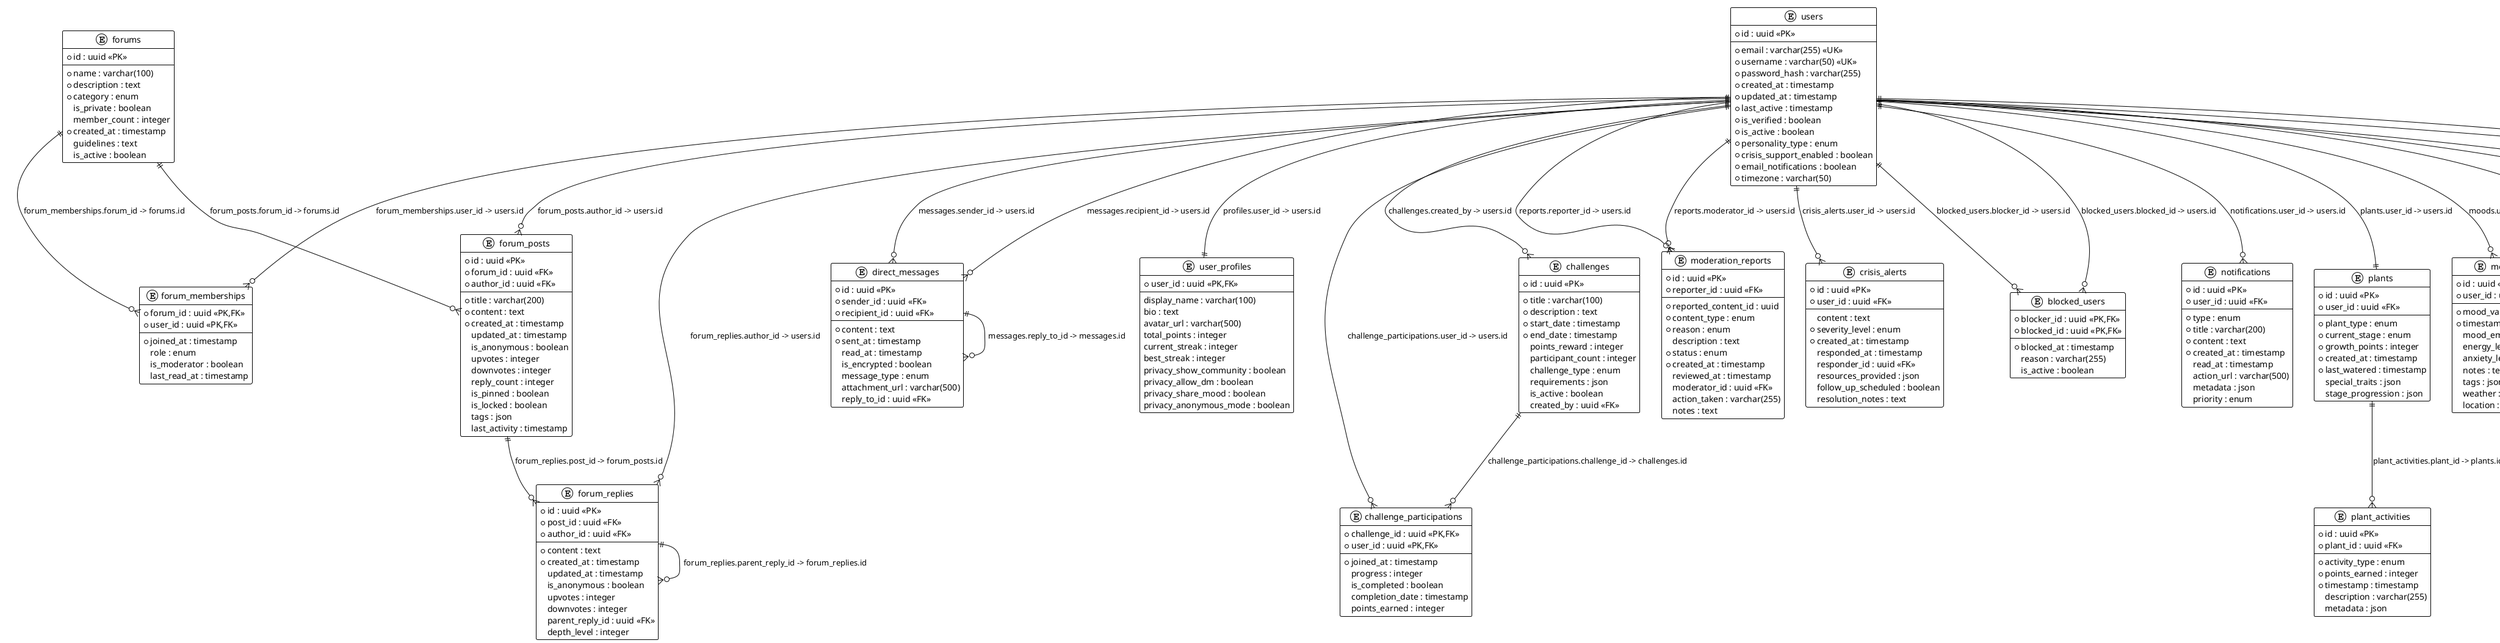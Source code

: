 @startuml
!theme plain

' User Management
entity "users" as users {
    * id : uuid <<PK>>
    --
    * email : varchar(255) <<UK>>
    * username : varchar(50) <<UK>>
    * password_hash : varchar(255)
    * created_at : timestamp
    * updated_at : timestamp
    * last_active : timestamp
    * is_verified : boolean
    * is_active : boolean
    * personality_type : enum
    * crisis_support_enabled : boolean
    * email_notifications : boolean
    * timezone : varchar(50)
}

entity "user_profiles" as profiles {
    * user_id : uuid <<PK,FK>>
    --
    display_name : varchar(100)
    bio : text
    avatar_url : varchar(500)
    total_points : integer
    current_streak : integer
    best_streak : integer
    privacy_show_community : boolean
    privacy_allow_dm : boolean
    privacy_share_mood : boolean
    privacy_anonymous_mode : boolean
}

' Plant System
entity "plants" as plants {
    * id : uuid <<PK>>
    * user_id : uuid <<FK>>
    --
    * plant_type : enum
    * current_stage : enum
    * growth_points : integer
    * created_at : timestamp
    * last_watered : timestamp
    special_traits : json
    stage_progression : json
}

entity "plant_activities" as plant_activities {
    * id : uuid <<PK>>
    * plant_id : uuid <<FK>>
    --
    * activity_type : enum
    * points_earned : integer
    * timestamp : timestamp
    description : varchar(255)
    metadata : json
}

' Wellness Data
entity "mood_entries" as moods {
    * id : uuid <<PK>>
    * user_id : uuid <<FK>>
    --
    * mood_value : integer
    * timestamp : timestamp
    mood_emoji : varchar(10)
    energy_level : integer
    anxiety_level : integer
    notes : text
    tags : json
    weather : varchar(50)
    location : varchar(100)
}

entity "journal_entries" as journals {
    * id : uuid <<PK>>
    * user_id : uuid <<FK>>
    --
    * created_at : timestamp
    * updated_at : timestamp
    title : varchar(200)
    * content : text
    mood_before : integer
    mood_after : integer
    is_private : boolean
    word_count : integer
    ai_insights : text
    sentiment_score : decimal
}

entity "habits" as habits {
    * id : uuid <<PK>>
    * user_id : uuid <<FK>>
    --
    * name : varchar(100)
    description : text
    * frequency : enum
    target_count : integer
    current_streak : integer
    best_streak : integer
    is_active : boolean
    * created_at : timestamp
    category : varchar(50)
    reminder_time : time
}

entity "habit_completions" as habit_completions {
    * id : uuid <<PK>>
    * habit_id : uuid <<FK>>
    --
    * completed_at : timestamp
    notes : varchar(500)
    mood_impact : integer
    difficulty_rating : integer
}

' Community Features
entity "forums" as forums {
    * id : uuid <<PK>>
    --
    * name : varchar(100)
    * description : text
    * category : enum
    is_private : boolean
    member_count : integer
    * created_at : timestamp
    guidelines : text
    is_active : boolean
}

entity "forum_memberships" as forum_memberships {
    * forum_id : uuid <<PK,FK>>
    * user_id : uuid <<PK,FK>>
    --
    * joined_at : timestamp
    role : enum
    is_moderator : boolean
    last_read_at : timestamp
}

entity "forum_posts" as forum_posts {
    * id : uuid <<PK>>
    * forum_id : uuid <<FK>>
    * author_id : uuid <<FK>>
    --
    * title : varchar(200)
    * content : text
    * created_at : timestamp
    updated_at : timestamp
    is_anonymous : boolean
    upvotes : integer
    downvotes : integer
    reply_count : integer
    is_pinned : boolean
    is_locked : boolean
    tags : json
    last_activity : timestamp
}

entity "forum_replies" as forum_replies {
    * id : uuid <<PK>>
    * post_id : uuid <<FK>>
    * author_id : uuid <<FK>>
    --
    * content : text
    * created_at : timestamp
    updated_at : timestamp
    is_anonymous : boolean
    upvotes : integer
    downvotes : integer
    parent_reply_id : uuid <<FK>>
    depth_level : integer
}

entity "support_circles" as support_circles {
    * id : uuid <<PK>>
    * facilitator_id : uuid <<FK>>
    --
    * name : varchar(100)
    description : text
    * max_members : integer
    current_members : integer
    * created_at : timestamp
    is_active : boolean
    meeting_schedule : varchar(100)
    next_meeting : timestamp
}

entity "circle_memberships" as circle_memberships {
    * circle_id : uuid <<PK,FK>>
    * user_id : uuid <<PK,FK>>
    --
    * joined_at : timestamp
    role : enum
    last_active : timestamp
    participation_score : integer
}

entity "direct_messages" as messages {
    * id : uuid <<PK>>
    * sender_id : uuid <<FK>>
    * recipient_id : uuid <<FK>>
    --
    * content : text
    * sent_at : timestamp
    read_at : timestamp
    is_encrypted : boolean
    message_type : enum
    attachment_url : varchar(500)
    reply_to_id : uuid <<FK>>
}

' Gamification
entity "achievements" as achievements {
    * id : uuid <<PK>>
    --
    * name : varchar(100)
    * description : text
    icon_url : varchar(500)
    points_value : integer
    category : enum
    requirements : json
    is_secret : boolean
    rarity : enum
    * created_at : timestamp
}

entity "user_achievements" as user_achievements {
    * user_id : uuid <<PK,FK>>
    * achievement_id : uuid <<PK,FK>>
    --
    * earned_at : timestamp
    progress : integer
    is_completed : boolean
    notification_sent : boolean
}

entity "challenges" as challenges {
    * id : uuid <<PK>>
    --
    * title : varchar(100)
    * description : text
    * start_date : timestamp
    * end_date : timestamp
    points_reward : integer
    participant_count : integer
    challenge_type : enum
    requirements : json
    is_active : boolean
    created_by : uuid <<FK>>
}

entity "challenge_participations" as challenge_participations {
    * challenge_id : uuid <<PK,FK>>
    * user_id : uuid <<PK,FK>>
    --
    * joined_at : timestamp
    progress : integer
    is_completed : boolean
    completion_date : timestamp
    points_earned : integer
}

' Moderation & Safety
entity "moderation_reports" as reports {
    * id : uuid <<PK>>
    * reporter_id : uuid <<FK>>
    --
    * reported_content_id : uuid
    * content_type : enum
    * reason : enum
    description : text
    * status : enum
    * created_at : timestamp
    reviewed_at : timestamp
    moderator_id : uuid <<FK>>
    action_taken : varchar(255)
    notes : text
}

entity "crisis_alerts" as crisis_alerts {
    * id : uuid <<PK>>
    * user_id : uuid <<FK>>
    --
    content : text
    * severity_level : enum
    * created_at : timestamp
    responded_at : timestamp
    responder_id : uuid <<FK>>
    resources_provided : json
    follow_up_scheduled : boolean
    resolution_notes : text
}

entity "blocked_users" as blocked_users {
    * blocker_id : uuid <<PK,FK>>
    * blocked_id : uuid <<PK,FK>>
    --
    * blocked_at : timestamp
    reason : varchar(255)
    is_active : boolean
}

' Notifications
entity "notifications" as notifications {
    * id : uuid <<PK>>
    * user_id : uuid <<FK>>
    --
    * type : enum
    * title : varchar(200)
    * content : text
    * created_at : timestamp
    read_at : timestamp
    action_url : varchar(500)
    metadata : json
    priority : enum
}

' Relationships
users ||--|| profiles : "profiles.user_id -> users.id"
users ||--|| plants : "plants.user_id -> users.id"
users ||--o{ moods : "moods.user_id -> users.id"
users ||--o{ journals : "journals.user_id -> users.id"
users ||--o{ habits : "habits.user_id -> users.id"
users ||--o{ forum_posts : "forum_posts.author_id -> users.id"
users ||--o{ forum_replies : "forum_replies.author_id -> users.id"
users ||--o{ messages : "messages.sender_id -> users.id"
users ||--o{ messages : "messages.recipient_id -> users.id"
users ||--o{ crisis_alerts : "crisis_alerts.user_id -> users.id"
users ||--o{ notifications : "notifications.user_id -> users.id"

plants ||--o{ plant_activities : "plant_activities.plant_id -> plants.id"
habits ||--o{ habit_completions : "habit_completions.habit_id -> habits.id"

forums ||--o{ forum_posts : "forum_posts.forum_id -> forums.id"
forums ||--o{ forum_memberships : "forum_memberships.forum_id -> forums.id"
users ||--o{ forum_memberships : "forum_memberships.user_id -> users.id"

forum_posts ||--o{ forum_replies : "forum_replies.post_id -> forum_posts.id"
forum_replies ||--o{ forum_replies : "forum_replies.parent_reply_id -> forum_replies.id"

support_circles ||--o{ circle_memberships : "circle_memberships.circle_id -> support_circles.id"
users ||--o{ circle_memberships : "circle_memberships.user_id -> users.id"
users ||--o{ support_circles : "support_circles.facilitator_id -> users.id"

achievements ||--o{ user_achievements : "user_achievements.achievement_id -> achievements.id"
users ||--o{ user_achievements : "user_achievements.user_id -> users.id"

challenges ||--o{ challenge_participations : "challenge_participations.challenge_id -> challenges.id"
users ||--o{ challenge_participations : "challenge_participations.user_id -> users.id"
users ||--o{ challenges : "challenges.created_by -> users.id"

users ||--o{ reports : "reports.reporter_id -> users.id"
users ||--o{ reports : "reports.moderator_id -> users.id"

users ||--o{ blocked_users : "blocked_users.blocker_id -> users.id"
users ||--o{ blocked_users : "blocked_users.blocked_id -> users.id"

messages ||--o{ messages : "messages.reply_to_id -> messages.id"

@enduml
